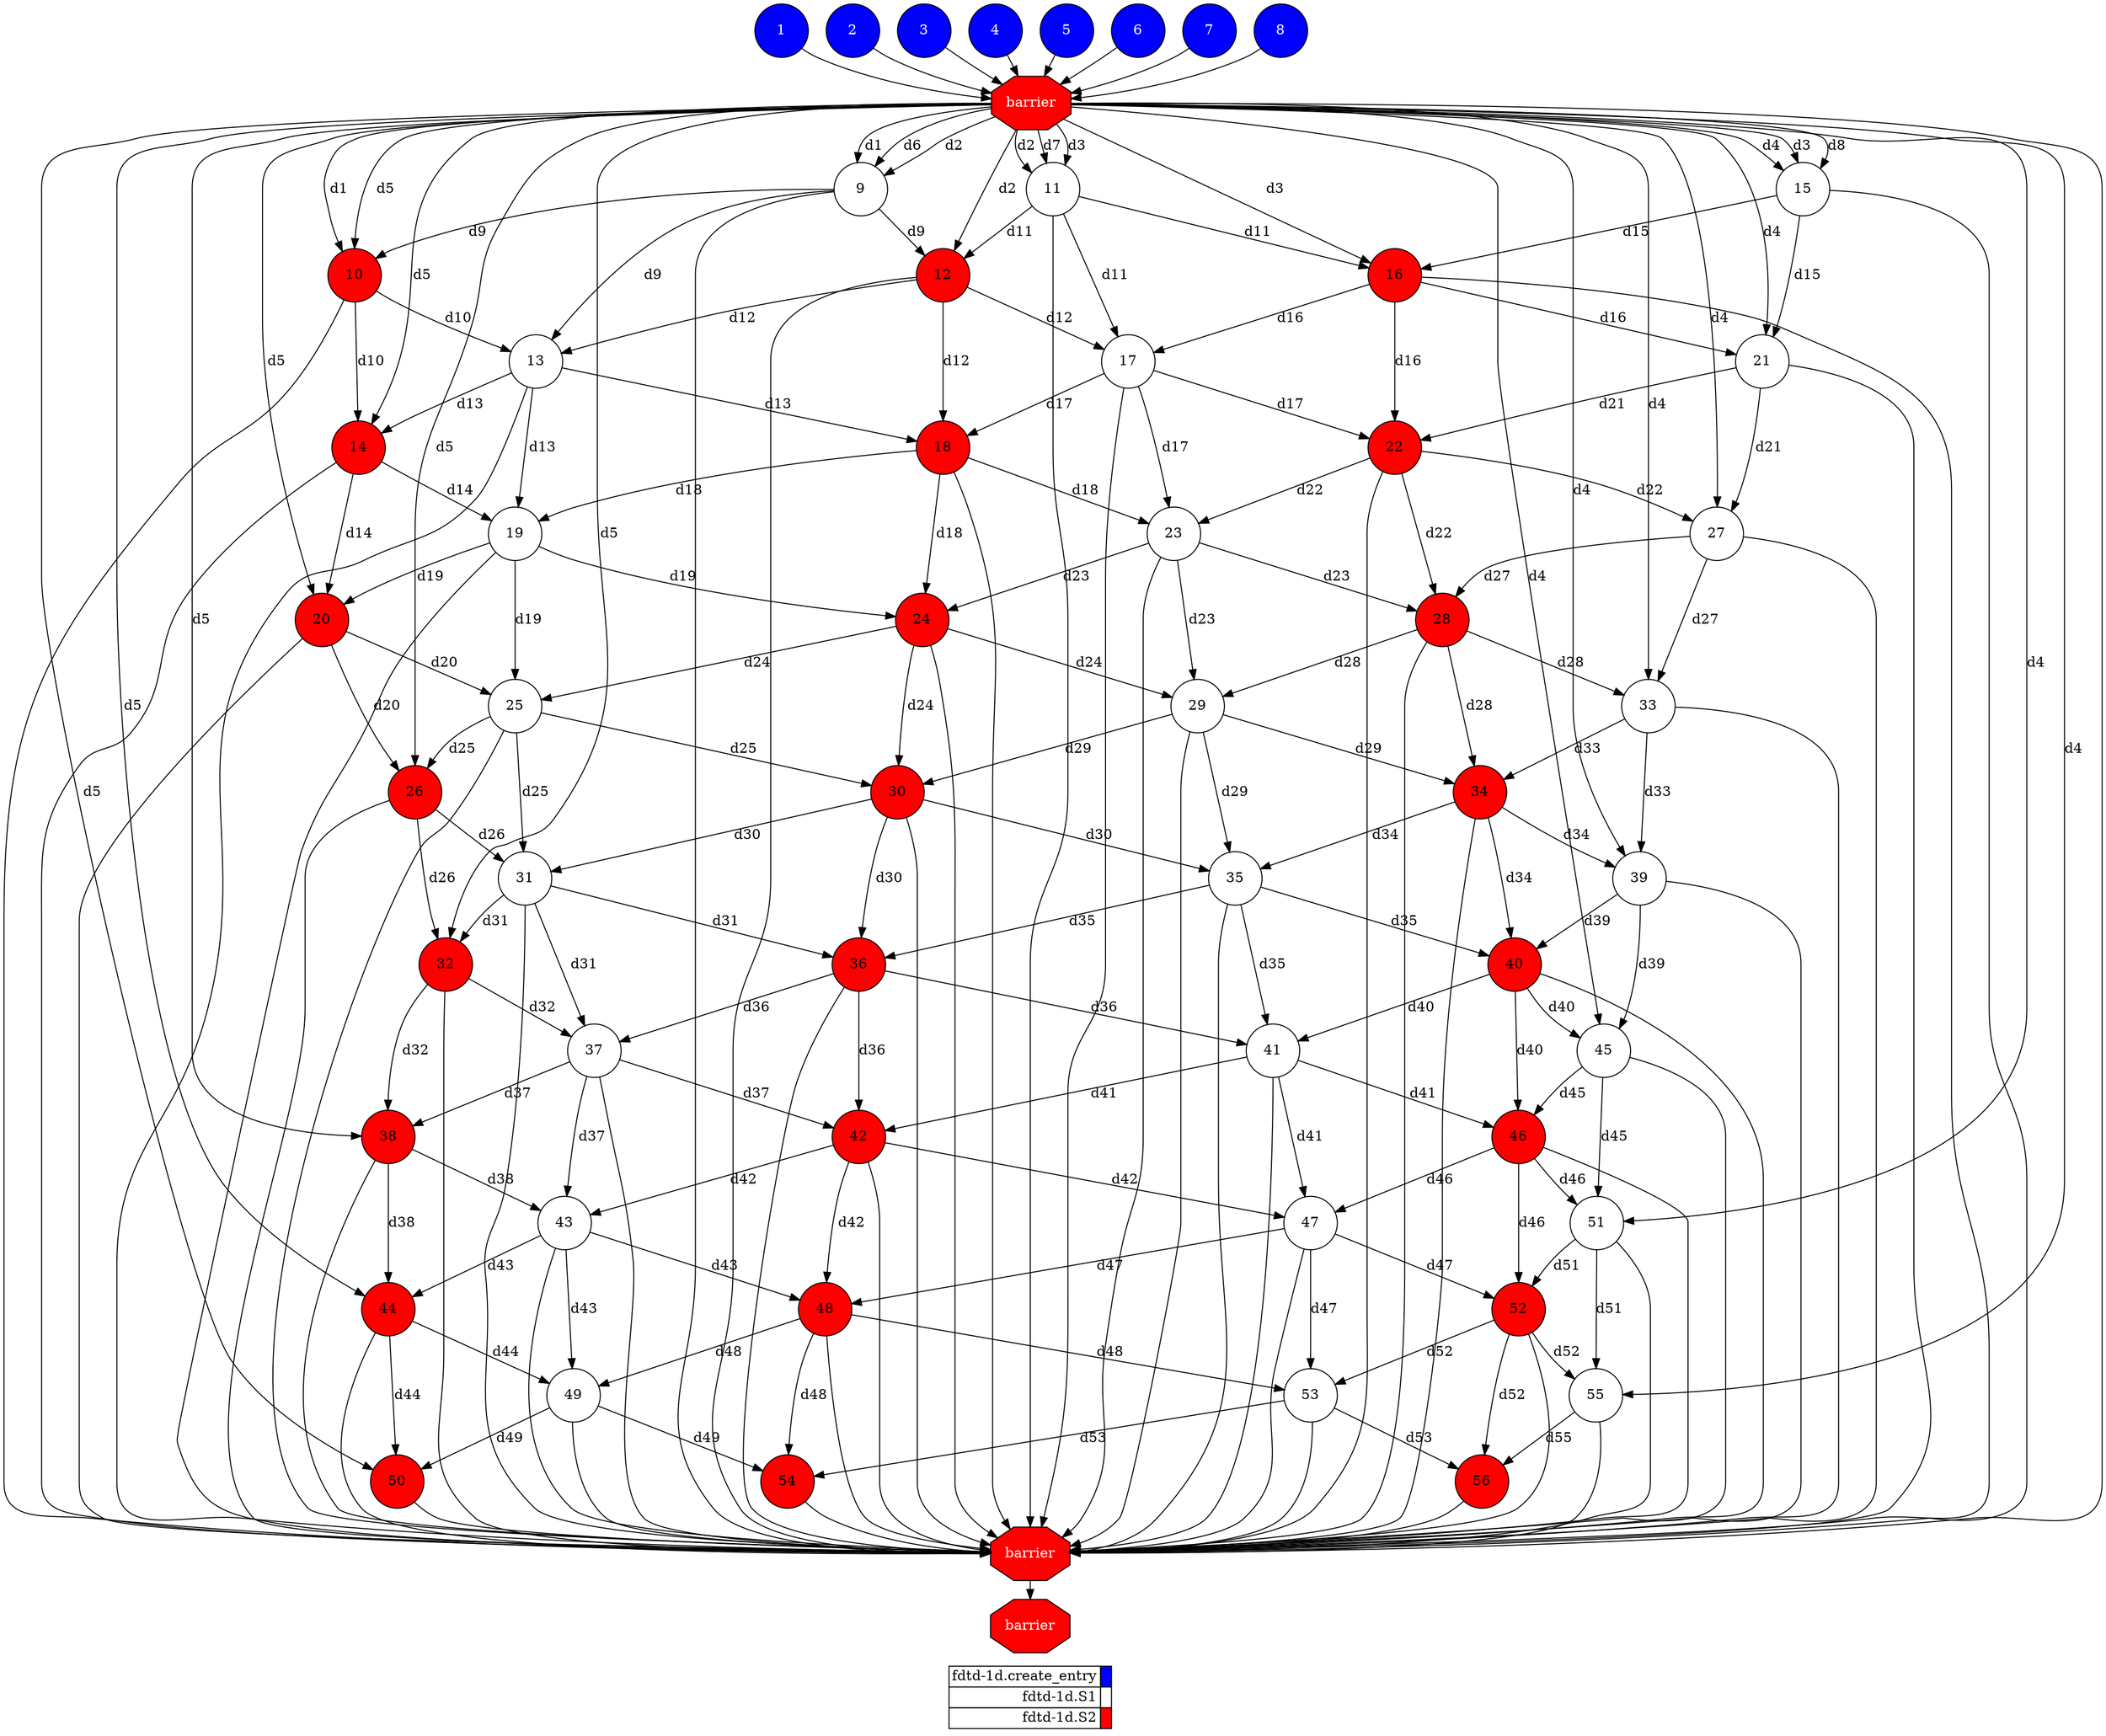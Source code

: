 digraph {
  rankdir=TB;
  labeljust="l";
  subgraph dependence_graph {
    ranksep=0.20;
    node[height=0.75];

1[shape=circle, style=filled fillcolor="#0000ff" fontcolor="#ffffff"];
2[shape=circle, style=filled fillcolor="#0000ff" fontcolor="#ffffff"];
3[shape=circle, style=filled fillcolor="#0000ff" fontcolor="#ffffff"];
4[shape=circle, style=filled fillcolor="#0000ff" fontcolor="#ffffff"];
5[shape=circle, style=filled fillcolor="#0000ff" fontcolor="#ffffff"];
6[shape=circle, style=filled fillcolor="#0000ff" fontcolor="#ffffff"];
7[shape=circle, style=filled fillcolor="#0000ff" fontcolor="#ffffff"];
8[shape=circle, style=filled fillcolor="#0000ff" fontcolor="#ffffff"];
Synchro1[label="barrier", shape=octagon, style=filled fillcolor="#ff0000" fontcolor="#FFFFFF"];
6 -> Synchro1;
5 -> Synchro1;
1 -> Synchro1;
3 -> Synchro1;
4 -> Synchro1;
7 -> Synchro1;
8 -> Synchro1;
2 -> Synchro1;
9[shape=circle, style=filled fillcolor="#ffffff" fontcolor="#000000"];
Synchro1 -> 9[ label="d6" ];
Synchro1 -> 9[ label="d2" ];
Synchro1 -> 9[ label="d1" ];
10[shape=circle, style=filled fillcolor="#ff0000" fontcolor="#000000"];
Synchro1 -> 10[ label="d1" ];
9 -> 10[ label="d9" ];
Synchro1 -> 10[ label="d5" ];
11[shape=circle, style=filled fillcolor="#ffffff" fontcolor="#000000"];
Synchro1 -> 11[ label="d7" ];
Synchro1 -> 11[ label="d3" ];
Synchro1 -> 11[ label="d2" ];
12[shape=circle, style=filled fillcolor="#ff0000" fontcolor="#000000"];
Synchro1 -> 12[ label="d2" ];
11 -> 12[ label="d11" ];
9 -> 12[ label="d9" ];
13[shape=circle, style=filled fillcolor="#ffffff" fontcolor="#000000"];
9 -> 13[ label="d9" ];
12 -> 13[ label="d12" ];
10 -> 13[ label="d10" ];
14[shape=circle, style=filled fillcolor="#ff0000" fontcolor="#000000"];
10 -> 14[ label="d10" ];
13 -> 14[ label="d13" ];
Synchro1 -> 14[ label="d5" ];
15[shape=circle, style=filled fillcolor="#ffffff" fontcolor="#000000"];
Synchro1 -> 15[ label="d8" ];
Synchro1 -> 15[ label="d4" ];
Synchro1 -> 15[ label="d3" ];
16[shape=circle, style=filled fillcolor="#ff0000" fontcolor="#000000"];
Synchro1 -> 16[ label="d3" ];
15 -> 16[ label="d15" ];
11 -> 16[ label="d11" ];
17[shape=circle, style=filled fillcolor="#ffffff" fontcolor="#000000"];
11 -> 17[ label="d11" ];
16 -> 17[ label="d16" ];
12 -> 17[ label="d12" ];
18[shape=circle, style=filled fillcolor="#ff0000" fontcolor="#000000"];
12 -> 18[ label="d12" ];
17 -> 18[ label="d17" ];
13 -> 18[ label="d13" ];
19[shape=circle, style=filled fillcolor="#ffffff" fontcolor="#000000"];
13 -> 19[ label="d13" ];
18 -> 19[ label="d18" ];
14 -> 19[ label="d14" ];
20[shape=circle, style=filled fillcolor="#ff0000" fontcolor="#000000"];
14 -> 20[ label="d14" ];
19 -> 20[ label="d19" ];
Synchro1 -> 20[ label="d5" ];
21[shape=circle, style=filled fillcolor="#ffffff" fontcolor="#000000"];
15 -> 21[ label="d15" ];
Synchro1 -> 21[ label="d4" ];
16 -> 21[ label="d16" ];
22[shape=circle, style=filled fillcolor="#ff0000" fontcolor="#000000"];
16 -> 22[ label="d16" ];
21 -> 22[ label="d21" ];
17 -> 22[ label="d17" ];
23[shape=circle, style=filled fillcolor="#ffffff" fontcolor="#000000"];
17 -> 23[ label="d17" ];
22 -> 23[ label="d22" ];
18 -> 23[ label="d18" ];
24[shape=circle, style=filled fillcolor="#ff0000" fontcolor="#000000"];
18 -> 24[ label="d18" ];
23 -> 24[ label="d23" ];
19 -> 24[ label="d19" ];
25[shape=circle, style=filled fillcolor="#ffffff" fontcolor="#000000"];
19 -> 25[ label="d19" ];
24 -> 25[ label="d24" ];
20 -> 25[ label="d20" ];
26[shape=circle, style=filled fillcolor="#ff0000" fontcolor="#000000"];
20 -> 26[ label="d20" ];
25 -> 26[ label="d25" ];
Synchro1 -> 26[ label="d5" ];
27[shape=circle, style=filled fillcolor="#ffffff" fontcolor="#000000"];
21 -> 27[ label="d21" ];
Synchro1 -> 27[ label="d4" ];
22 -> 27[ label="d22" ];
28[shape=circle, style=filled fillcolor="#ff0000" fontcolor="#000000"];
22 -> 28[ label="d22" ];
27 -> 28[ label="d27" ];
23 -> 28[ label="d23" ];
29[shape=circle, style=filled fillcolor="#ffffff" fontcolor="#000000"];
23 -> 29[ label="d23" ];
28 -> 29[ label="d28" ];
24 -> 29[ label="d24" ];
30[shape=circle, style=filled fillcolor="#ff0000" fontcolor="#000000"];
24 -> 30[ label="d24" ];
29 -> 30[ label="d29" ];
25 -> 30[ label="d25" ];
31[shape=circle, style=filled fillcolor="#ffffff" fontcolor="#000000"];
25 -> 31[ label="d25" ];
30 -> 31[ label="d30" ];
26 -> 31[ label="d26" ];
32[shape=circle, style=filled fillcolor="#ff0000" fontcolor="#000000"];
26 -> 32[ label="d26" ];
31 -> 32[ label="d31" ];
Synchro1 -> 32[ label="d5" ];
33[shape=circle, style=filled fillcolor="#ffffff" fontcolor="#000000"];
27 -> 33[ label="d27" ];
Synchro1 -> 33[ label="d4" ];
28 -> 33[ label="d28" ];
34[shape=circle, style=filled fillcolor="#ff0000" fontcolor="#000000"];
28 -> 34[ label="d28" ];
33 -> 34[ label="d33" ];
29 -> 34[ label="d29" ];
35[shape=circle, style=filled fillcolor="#ffffff" fontcolor="#000000"];
29 -> 35[ label="d29" ];
34 -> 35[ label="d34" ];
30 -> 35[ label="d30" ];
36[shape=circle, style=filled fillcolor="#ff0000" fontcolor="#000000"];
30 -> 36[ label="d30" ];
35 -> 36[ label="d35" ];
31 -> 36[ label="d31" ];
37[shape=circle, style=filled fillcolor="#ffffff" fontcolor="#000000"];
31 -> 37[ label="d31" ];
36 -> 37[ label="d36" ];
32 -> 37[ label="d32" ];
38[shape=circle, style=filled fillcolor="#ff0000" fontcolor="#000000"];
32 -> 38[ label="d32" ];
37 -> 38[ label="d37" ];
Synchro1 -> 38[ label="d5" ];
39[shape=circle, style=filled fillcolor="#ffffff" fontcolor="#000000"];
33 -> 39[ label="d33" ];
Synchro1 -> 39[ label="d4" ];
34 -> 39[ label="d34" ];
40[shape=circle, style=filled fillcolor="#ff0000" fontcolor="#000000"];
34 -> 40[ label="d34" ];
39 -> 40[ label="d39" ];
35 -> 40[ label="d35" ];
41[shape=circle, style=filled fillcolor="#ffffff" fontcolor="#000000"];
35 -> 41[ label="d35" ];
40 -> 41[ label="d40" ];
36 -> 41[ label="d36" ];
42[shape=circle, style=filled fillcolor="#ff0000" fontcolor="#000000"];
36 -> 42[ label="d36" ];
41 -> 42[ label="d41" ];
37 -> 42[ label="d37" ];
43[shape=circle, style=filled fillcolor="#ffffff" fontcolor="#000000"];
37 -> 43[ label="d37" ];
42 -> 43[ label="d42" ];
38 -> 43[ label="d38" ];
44[shape=circle, style=filled fillcolor="#ff0000" fontcolor="#000000"];
38 -> 44[ label="d38" ];
43 -> 44[ label="d43" ];
Synchro1 -> 44[ label="d5" ];
45[shape=circle, style=filled fillcolor="#ffffff" fontcolor="#000000"];
39 -> 45[ label="d39" ];
Synchro1 -> 45[ label="d4" ];
40 -> 45[ label="d40" ];
46[shape=circle, style=filled fillcolor="#ff0000" fontcolor="#000000"];
40 -> 46[ label="d40" ];
45 -> 46[ label="d45" ];
41 -> 46[ label="d41" ];
47[shape=circle, style=filled fillcolor="#ffffff" fontcolor="#000000"];
41 -> 47[ label="d41" ];
46 -> 47[ label="d46" ];
42 -> 47[ label="d42" ];
48[shape=circle, style=filled fillcolor="#ff0000" fontcolor="#000000"];
42 -> 48[ label="d42" ];
47 -> 48[ label="d47" ];
43 -> 48[ label="d43" ];
49[shape=circle, style=filled fillcolor="#ffffff" fontcolor="#000000"];
43 -> 49[ label="d43" ];
48 -> 49[ label="d48" ];
44 -> 49[ label="d44" ];
50[shape=circle, style=filled fillcolor="#ff0000" fontcolor="#000000"];
44 -> 50[ label="d44" ];
49 -> 50[ label="d49" ];
Synchro1 -> 50[ label="d5" ];
51[shape=circle, style=filled fillcolor="#ffffff" fontcolor="#000000"];
45 -> 51[ label="d45" ];
Synchro1 -> 51[ label="d4" ];
46 -> 51[ label="d46" ];
52[shape=circle, style=filled fillcolor="#ff0000" fontcolor="#000000"];
46 -> 52[ label="d46" ];
51 -> 52[ label="d51" ];
47 -> 52[ label="d47" ];
53[shape=circle, style=filled fillcolor="#ffffff" fontcolor="#000000"];
47 -> 53[ label="d47" ];
52 -> 53[ label="d52" ];
48 -> 53[ label="d48" ];
54[shape=circle, style=filled fillcolor="#ff0000" fontcolor="#000000"];
48 -> 54[ label="d48" ];
53 -> 54[ label="d53" ];
49 -> 54[ label="d49" ];
55[shape=circle, style=filled fillcolor="#ffffff" fontcolor="#000000"];
51 -> 55[ label="d51" ];
Synchro1 -> 55[ label="d4" ];
52 -> 55[ label="d52" ];
56[shape=circle, style=filled fillcolor="#ff0000" fontcolor="#000000"];
52 -> 56[ label="d52" ];
55 -> 56[ label="d55" ];
53 -> 56[ label="d53" ];
Synchro2[label="barrier", shape=octagon, style=filled fillcolor="#ff0000" fontcolor="#FFFFFF"];
Synchro1 -> Synchro2;
42 -> Synchro2;
55 -> Synchro2;
40 -> Synchro2;
52 -> Synchro2;
25 -> Synchro2;
36 -> Synchro2;
27 -> Synchro2;
46 -> Synchro2;
30 -> Synchro2;
39 -> Synchro2;
20 -> Synchro2;
41 -> Synchro2;
54 -> Synchro2;
37 -> Synchro2;
13 -> Synchro2;
44 -> Synchro2;
21 -> Synchro2;
14 -> Synchro2;
47 -> Synchro2;
19 -> Synchro2;
33 -> Synchro2;
17 -> Synchro2;
11 -> Synchro2;
26 -> Synchro2;
38 -> Synchro2;
48 -> Synchro2;
50 -> Synchro2;
9 -> Synchro2;
12 -> Synchro2;
16 -> Synchro2;
15 -> Synchro2;
23 -> Synchro2;
10 -> Synchro2;
24 -> Synchro2;
51 -> Synchro2;
35 -> Synchro2;
45 -> Synchro2;
56 -> Synchro2;
22 -> Synchro2;
49 -> Synchro2;
28 -> Synchro2;
43 -> Synchro2;
18 -> Synchro2;
34 -> Synchro2;
31 -> Synchro2;
29 -> Synchro2;
32 -> Synchro2;
53 -> Synchro2;
Synchro3[label="barrier", shape=octagon, style=filled fillcolor="#ff0000" fontcolor="#FFFFFF"];
Synchro2 -> Synchro3;  }
  subgraph legend {
    rank=sink;
    node [shape=plaintext, height=0.75];
    ranksep=0.20;
    label = "Legend";
    key [label=<
      <table border="0" cellpadding="2" cellspacing="0" cellborder="1">
<tr>
<td align="right">fdtd-1d.create_entry</td>
<td bgcolor="#0000ff">&nbsp;</td>
</tr>
<tr>
<td align="right">fdtd-1d.S1</td>
<td bgcolor="#ffffff">&nbsp;</td>
</tr>
<tr>
<td align="right">fdtd-1d.S2</td>
<td bgcolor="#ff0000">&nbsp;</td>
</tr>
      </table>
    >]
  }
}
